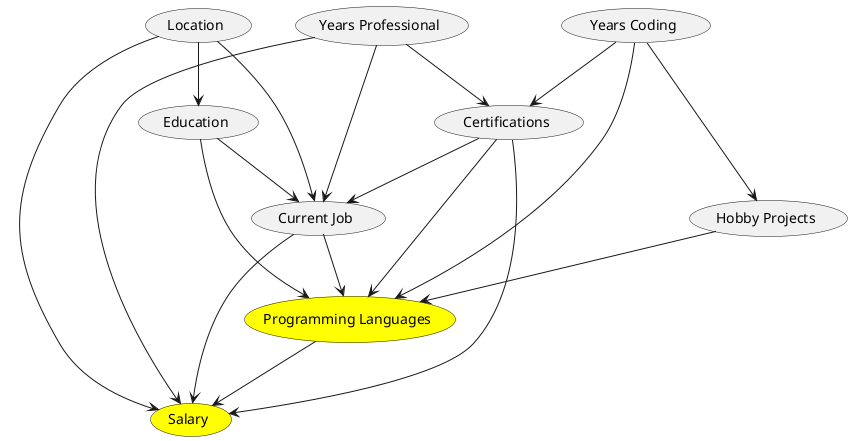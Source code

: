 @startuml Causal Graph

(Programming Languages) #yellow
(Salary) #yellow

(Programming Languages) --> (Salary)


(Current Job) --> (Salary)
(Current Job) --> (Programming Languages)

(Years Professional) --> (Salary)
(Years Professional) --> (Current Job)

(Years Coding) --> (Programming Languages)

(Education) --> (Programming Languages)
(Education) --> (Current Job)

(Location) --> (Current Job)
(Location) --> (Salary)
(Location) --> (Education)

(Hobby Projects) --> (Programming Languages)

(Years Coding) --> (Hobby Projects)

(Certifications) --> (Programming Languages)
(Certifications) --> (Salary)
(Certifications) --> (Current Job)

(Years Professional) --> (Certifications)
(Years Coding) --> (Certifications)



@enduml
